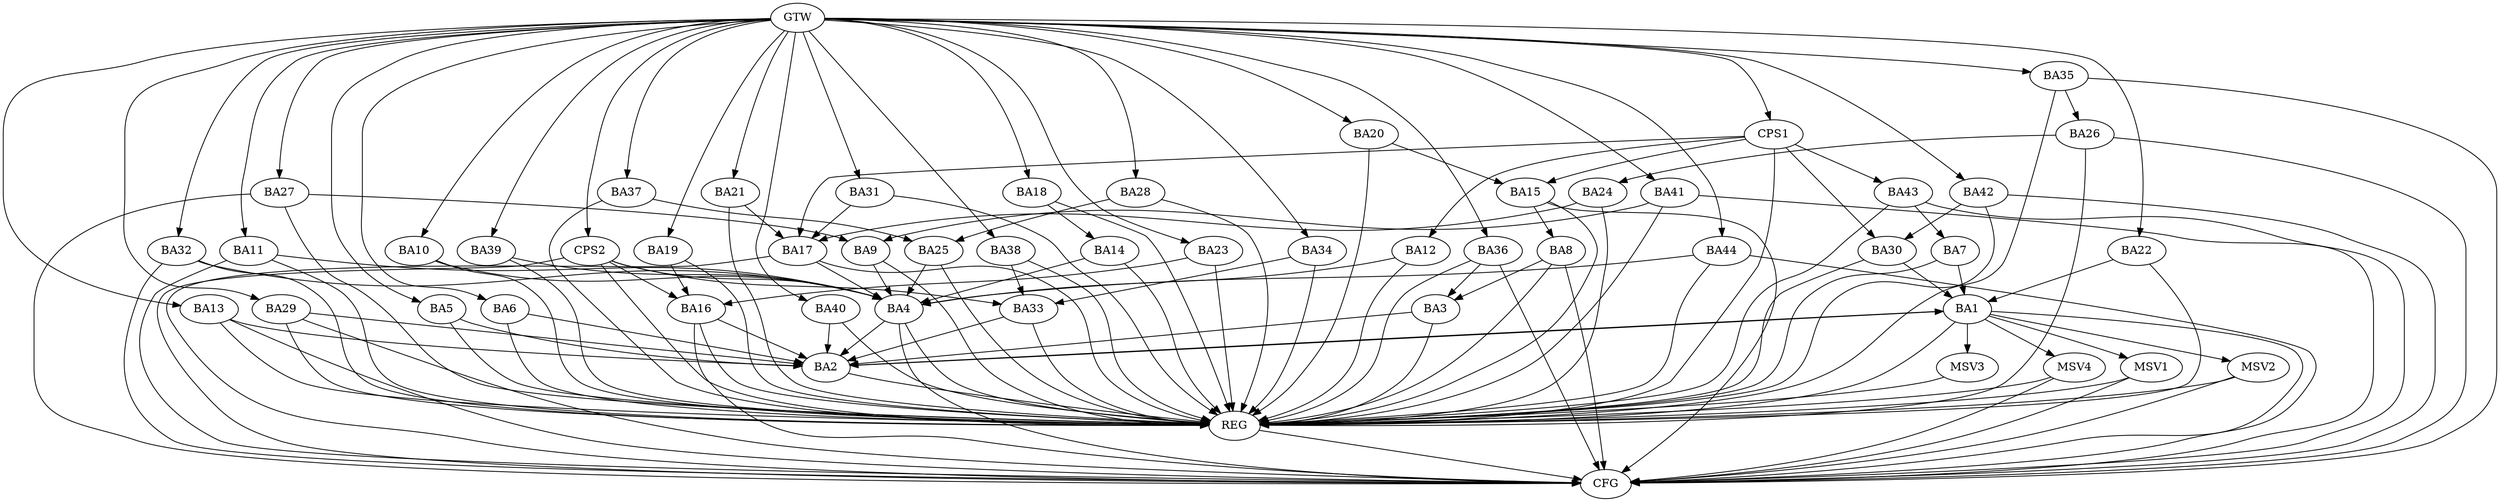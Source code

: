 strict digraph G {
  BA1 [ label="BA1" ];
  BA2 [ label="BA2" ];
  BA3 [ label="BA3" ];
  BA4 [ label="BA4" ];
  BA5 [ label="BA5" ];
  BA6 [ label="BA6" ];
  BA7 [ label="BA7" ];
  BA8 [ label="BA8" ];
  BA9 [ label="BA9" ];
  BA10 [ label="BA10" ];
  BA11 [ label="BA11" ];
  BA12 [ label="BA12" ];
  BA13 [ label="BA13" ];
  BA14 [ label="BA14" ];
  BA15 [ label="BA15" ];
  BA16 [ label="BA16" ];
  BA17 [ label="BA17" ];
  BA18 [ label="BA18" ];
  BA19 [ label="BA19" ];
  BA20 [ label="BA20" ];
  BA21 [ label="BA21" ];
  BA22 [ label="BA22" ];
  BA23 [ label="BA23" ];
  BA24 [ label="BA24" ];
  BA25 [ label="BA25" ];
  BA26 [ label="BA26" ];
  BA27 [ label="BA27" ];
  BA28 [ label="BA28" ];
  BA29 [ label="BA29" ];
  BA30 [ label="BA30" ];
  BA31 [ label="BA31" ];
  BA32 [ label="BA32" ];
  BA33 [ label="BA33" ];
  BA34 [ label="BA34" ];
  BA35 [ label="BA35" ];
  BA36 [ label="BA36" ];
  BA37 [ label="BA37" ];
  BA38 [ label="BA38" ];
  BA39 [ label="BA39" ];
  BA40 [ label="BA40" ];
  BA41 [ label="BA41" ];
  BA42 [ label="BA42" ];
  BA43 [ label="BA43" ];
  BA44 [ label="BA44" ];
  CPS1 [ label="CPS1" ];
  CPS2 [ label="CPS2" ];
  GTW [ label="GTW" ];
  REG [ label="REG" ];
  CFG [ label="CFG" ];
  MSV1 [ label="MSV1" ];
  MSV2 [ label="MSV2" ];
  MSV3 [ label="MSV3" ];
  MSV4 [ label="MSV4" ];
  BA1 -> BA2;
  BA2 -> BA1;
  BA3 -> BA2;
  BA4 -> BA2;
  BA5 -> BA2;
  BA6 -> BA2;
  BA7 -> BA1;
  BA8 -> BA3;
  BA9 -> BA4;
  BA10 -> BA4;
  BA11 -> BA4;
  BA12 -> BA4;
  BA13 -> BA2;
  BA14 -> BA4;
  BA15 -> BA8;
  BA16 -> BA2;
  BA17 -> BA4;
  BA18 -> BA14;
  BA19 -> BA16;
  BA20 -> BA15;
  BA21 -> BA17;
  BA22 -> BA1;
  BA23 -> BA16;
  BA24 -> BA17;
  BA25 -> BA4;
  BA26 -> BA24;
  BA27 -> BA9;
  BA28 -> BA25;
  BA29 -> BA2;
  BA30 -> BA1;
  BA31 -> BA17;
  BA32 -> BA4;
  BA33 -> BA2;
  BA34 -> BA33;
  BA35 -> BA26;
  BA36 -> BA3;
  BA37 -> BA25;
  BA38 -> BA33;
  BA39 -> BA4;
  BA40 -> BA2;
  BA41 -> BA9;
  BA42 -> BA30;
  BA43 -> BA7;
  BA44 -> BA4;
  CPS1 -> BA30;
  CPS1 -> BA43;
  CPS1 -> BA12;
  CPS1 -> BA15;
  CPS1 -> BA17;
  CPS2 -> BA33;
  CPS2 -> BA16;
  CPS2 -> BA4;
  GTW -> BA5;
  GTW -> BA6;
  GTW -> BA10;
  GTW -> BA11;
  GTW -> BA13;
  GTW -> BA18;
  GTW -> BA19;
  GTW -> BA20;
  GTW -> BA21;
  GTW -> BA22;
  GTW -> BA23;
  GTW -> BA27;
  GTW -> BA28;
  GTW -> BA29;
  GTW -> BA31;
  GTW -> BA32;
  GTW -> BA34;
  GTW -> BA35;
  GTW -> BA36;
  GTW -> BA37;
  GTW -> BA38;
  GTW -> BA39;
  GTW -> BA40;
  GTW -> BA41;
  GTW -> BA42;
  GTW -> BA44;
  GTW -> CPS1;
  GTW -> CPS2;
  BA1 -> REG;
  BA2 -> REG;
  BA3 -> REG;
  BA4 -> REG;
  BA5 -> REG;
  BA6 -> REG;
  BA7 -> REG;
  BA8 -> REG;
  BA9 -> REG;
  BA10 -> REG;
  BA11 -> REG;
  BA12 -> REG;
  BA13 -> REG;
  BA14 -> REG;
  BA15 -> REG;
  BA16 -> REG;
  BA17 -> REG;
  BA18 -> REG;
  BA19 -> REG;
  BA20 -> REG;
  BA21 -> REG;
  BA22 -> REG;
  BA23 -> REG;
  BA24 -> REG;
  BA25 -> REG;
  BA26 -> REG;
  BA27 -> REG;
  BA28 -> REG;
  BA29 -> REG;
  BA30 -> REG;
  BA31 -> REG;
  BA32 -> REG;
  BA33 -> REG;
  BA34 -> REG;
  BA35 -> REG;
  BA36 -> REG;
  BA37 -> REG;
  BA38 -> REG;
  BA39 -> REG;
  BA40 -> REG;
  BA41 -> REG;
  BA42 -> REG;
  BA43 -> REG;
  BA44 -> REG;
  CPS1 -> REG;
  CPS2 -> REG;
  BA27 -> CFG;
  BA35 -> CFG;
  BA44 -> CFG;
  BA17 -> CFG;
  BA36 -> CFG;
  BA42 -> CFG;
  BA32 -> CFG;
  BA41 -> CFG;
  BA26 -> CFG;
  BA4 -> CFG;
  BA8 -> CFG;
  CPS2 -> CFG;
  BA43 -> CFG;
  BA11 -> CFG;
  BA1 -> CFG;
  BA16 -> CFG;
  BA29 -> CFG;
  BA13 -> CFG;
  BA15 -> CFG;
  REG -> CFG;
  BA1 -> MSV1;
  BA1 -> MSV2;
  BA1 -> MSV3;
  BA1 -> MSV4;
  MSV1 -> REG;
  MSV1 -> CFG;
  MSV2 -> REG;
  MSV2 -> CFG;
  MSV3 -> REG;
  MSV4 -> REG;
  MSV4 -> CFG;
}
